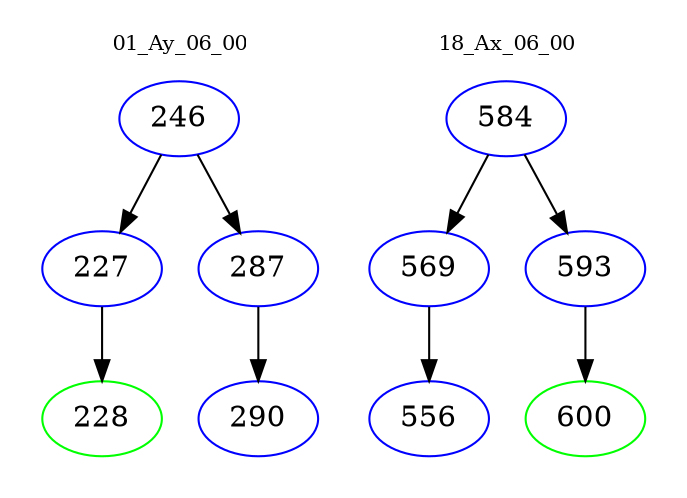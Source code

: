 digraph{
subgraph cluster_0 {
color = white
label = "01_Ay_06_00";
fontsize=10;
T0_246 [label="246", color="blue"]
T0_246 -> T0_227 [color="black"]
T0_227 [label="227", color="blue"]
T0_227 -> T0_228 [color="black"]
T0_228 [label="228", color="green"]
T0_246 -> T0_287 [color="black"]
T0_287 [label="287", color="blue"]
T0_287 -> T0_290 [color="black"]
T0_290 [label="290", color="blue"]
}
subgraph cluster_1 {
color = white
label = "18_Ax_06_00";
fontsize=10;
T1_584 [label="584", color="blue"]
T1_584 -> T1_569 [color="black"]
T1_569 [label="569", color="blue"]
T1_569 -> T1_556 [color="black"]
T1_556 [label="556", color="blue"]
T1_584 -> T1_593 [color="black"]
T1_593 [label="593", color="blue"]
T1_593 -> T1_600 [color="black"]
T1_600 [label="600", color="green"]
}
}
